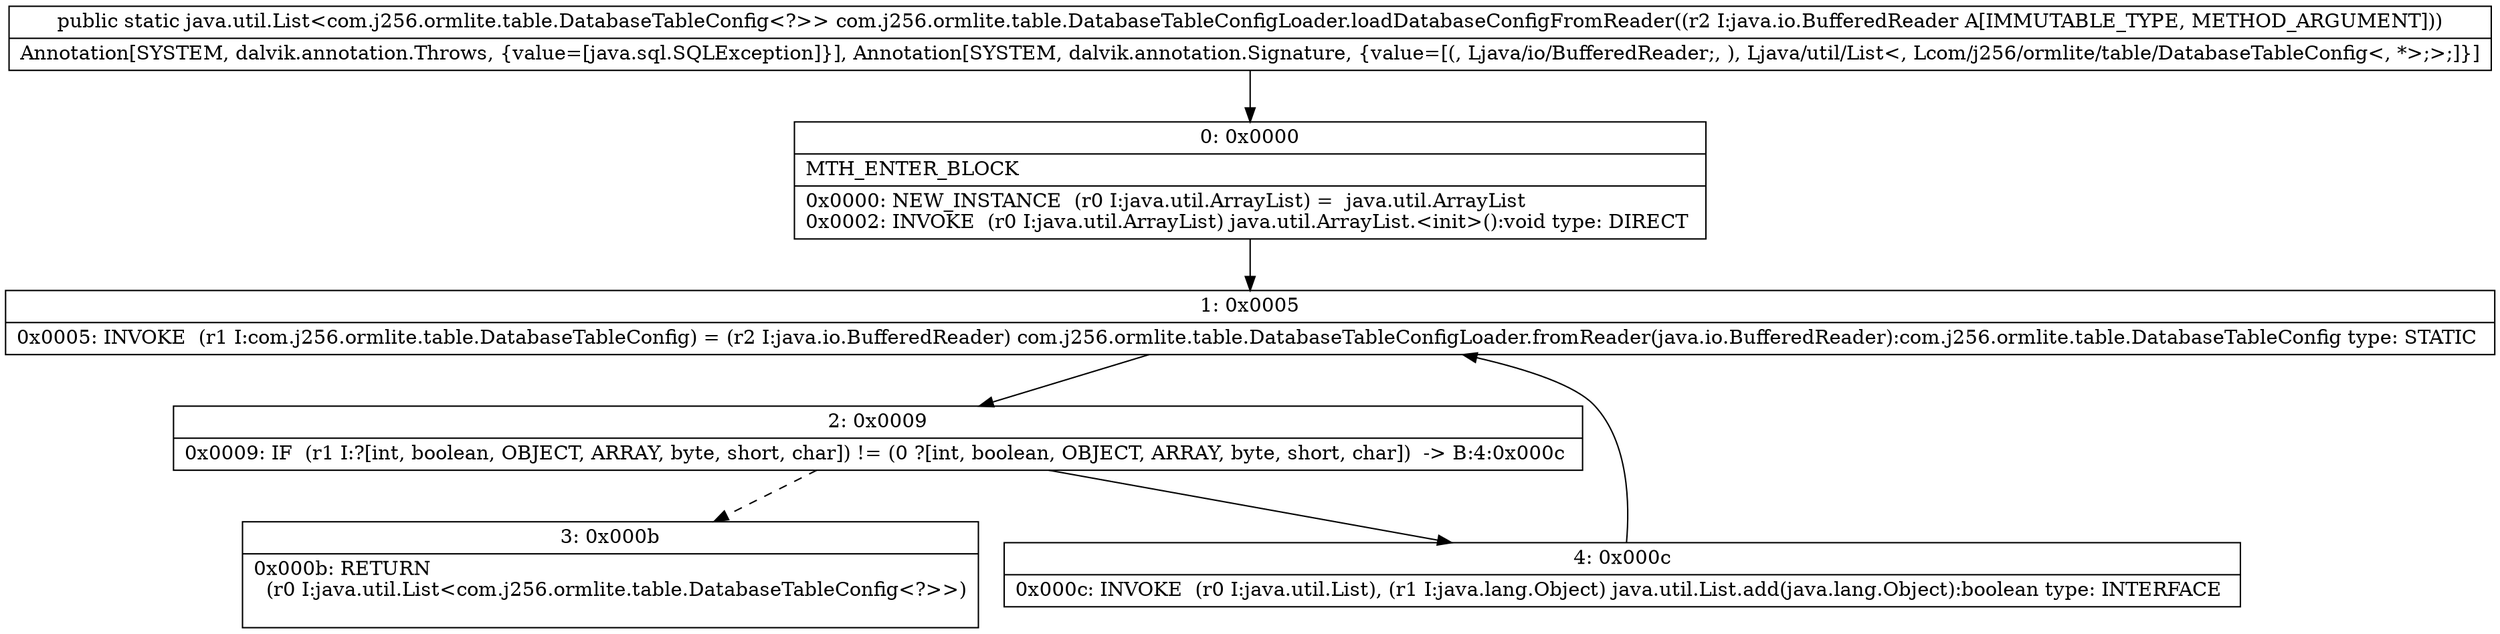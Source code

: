digraph "CFG forcom.j256.ormlite.table.DatabaseTableConfigLoader.loadDatabaseConfigFromReader(Ljava\/io\/BufferedReader;)Ljava\/util\/List;" {
Node_0 [shape=record,label="{0\:\ 0x0000|MTH_ENTER_BLOCK\l|0x0000: NEW_INSTANCE  (r0 I:java.util.ArrayList) =  java.util.ArrayList \l0x0002: INVOKE  (r0 I:java.util.ArrayList) java.util.ArrayList.\<init\>():void type: DIRECT \l}"];
Node_1 [shape=record,label="{1\:\ 0x0005|0x0005: INVOKE  (r1 I:com.j256.ormlite.table.DatabaseTableConfig) = (r2 I:java.io.BufferedReader) com.j256.ormlite.table.DatabaseTableConfigLoader.fromReader(java.io.BufferedReader):com.j256.ormlite.table.DatabaseTableConfig type: STATIC \l}"];
Node_2 [shape=record,label="{2\:\ 0x0009|0x0009: IF  (r1 I:?[int, boolean, OBJECT, ARRAY, byte, short, char]) != (0 ?[int, boolean, OBJECT, ARRAY, byte, short, char])  \-\> B:4:0x000c \l}"];
Node_3 [shape=record,label="{3\:\ 0x000b|0x000b: RETURN  \l  (r0 I:java.util.List\<com.j256.ormlite.table.DatabaseTableConfig\<?\>\>)\l \l}"];
Node_4 [shape=record,label="{4\:\ 0x000c|0x000c: INVOKE  (r0 I:java.util.List), (r1 I:java.lang.Object) java.util.List.add(java.lang.Object):boolean type: INTERFACE \l}"];
MethodNode[shape=record,label="{public static java.util.List\<com.j256.ormlite.table.DatabaseTableConfig\<?\>\> com.j256.ormlite.table.DatabaseTableConfigLoader.loadDatabaseConfigFromReader((r2 I:java.io.BufferedReader A[IMMUTABLE_TYPE, METHOD_ARGUMENT]))  | Annotation[SYSTEM, dalvik.annotation.Throws, \{value=[java.sql.SQLException]\}], Annotation[SYSTEM, dalvik.annotation.Signature, \{value=[(, Ljava\/io\/BufferedReader;, ), Ljava\/util\/List\<, Lcom\/j256\/ormlite\/table\/DatabaseTableConfig\<, *\>;\>;]\}]\l}"];
MethodNode -> Node_0;
Node_0 -> Node_1;
Node_1 -> Node_2;
Node_2 -> Node_3[style=dashed];
Node_2 -> Node_4;
Node_4 -> Node_1;
}

